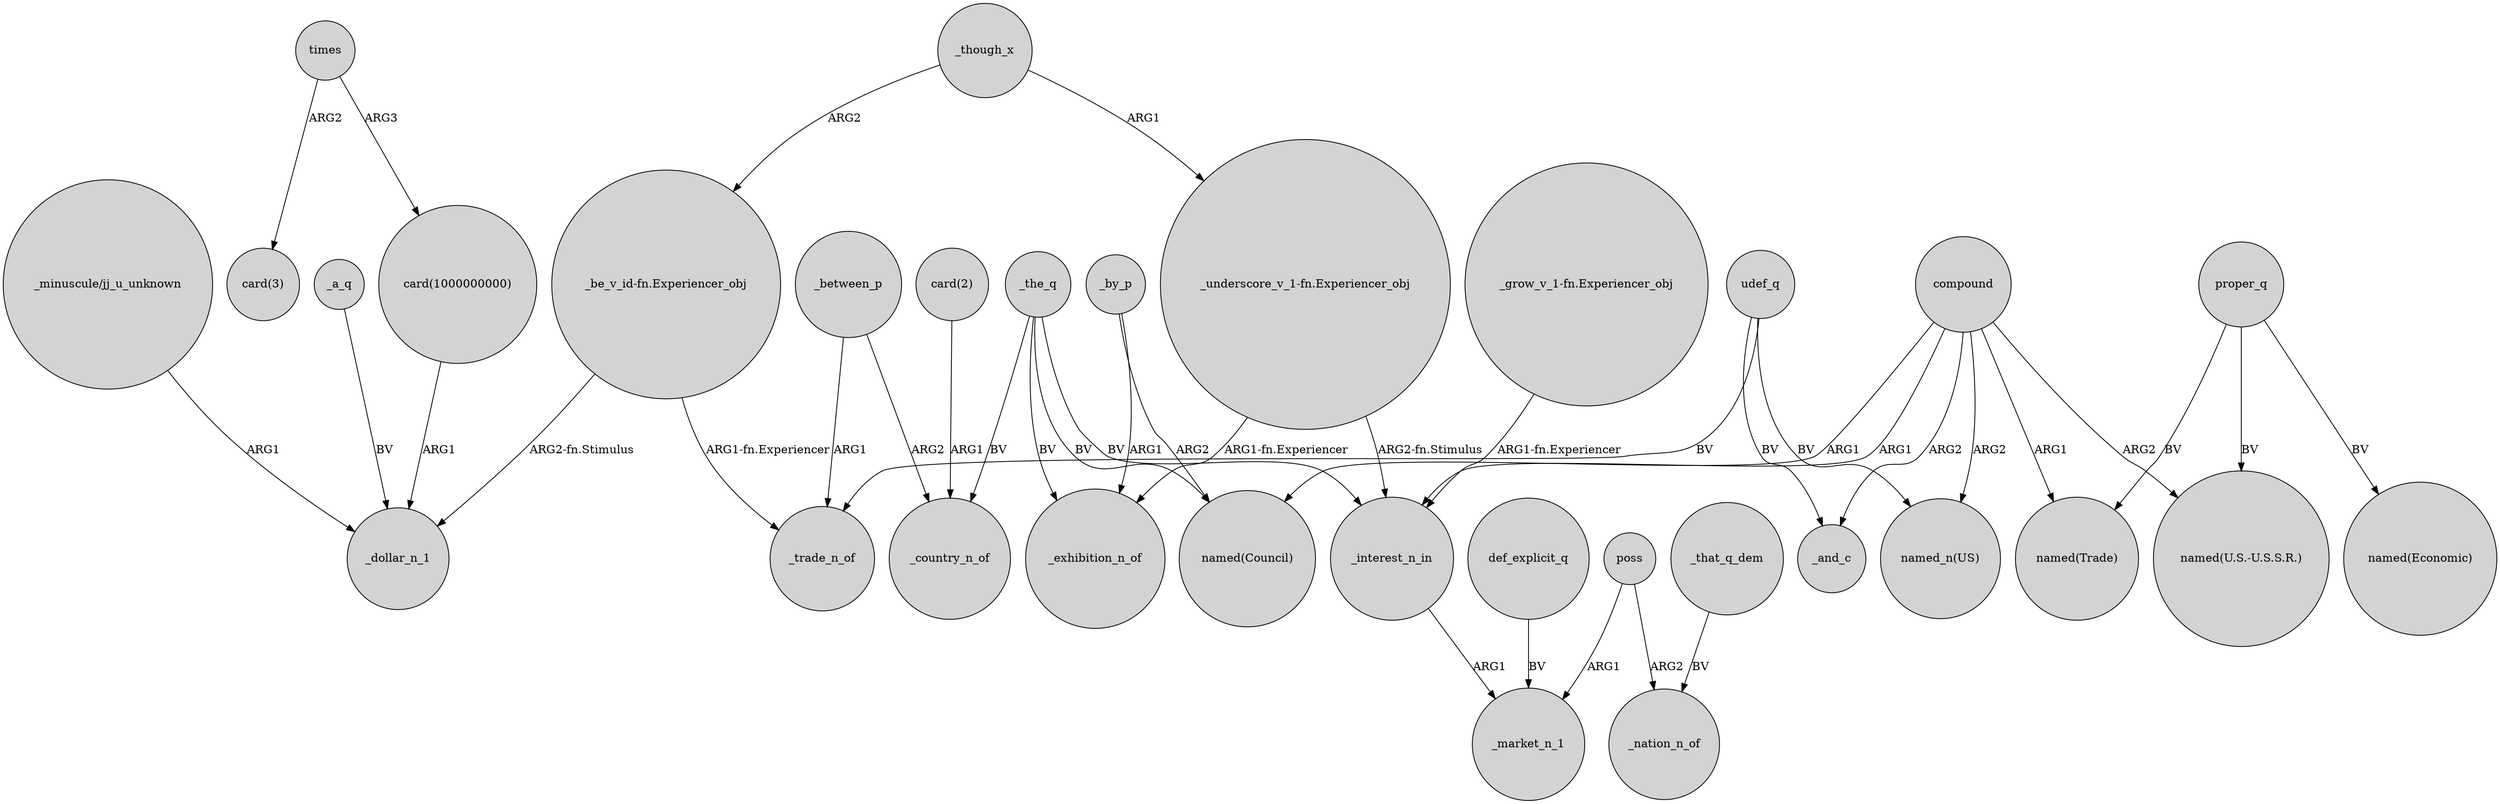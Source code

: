 digraph {
	node [shape=circle style=filled]
	"_minuscule/jj_u_unknown" -> _dollar_n_1 [label=ARG1]
	"card(1000000000)" -> _dollar_n_1 [label=ARG1]
	proper_q -> "named(Economic)" [label=BV]
	_a_q -> _dollar_n_1 [label=BV]
	"card(2)" -> _country_n_of [label=ARG1]
	_by_p -> _exhibition_n_of [label=ARG1]
	_the_q -> _exhibition_n_of [label=BV]
	_between_p -> _country_n_of [label=ARG2]
	compound -> _interest_n_in [label=ARG1]
	times -> "card(3)" [label=ARG2]
	udef_q -> _and_c [label=BV]
	times -> "card(1000000000)" [label=ARG3]
	compound -> _and_c [label=ARG2]
	poss -> _market_n_1 [label=ARG1]
	compound -> "named(Trade)" [label=ARG1]
	proper_q -> "named(U.S.-U.S.S.R.)" [label=BV]
	_by_p -> "named(Council)" [label=ARG2]
	"_grow_v_1-fn.Experiencer_obj" -> _interest_n_in [label="ARG1-fn.Experiencer"]
	proper_q -> "named(Trade)" [label=BV]
	"_underscore_v_1-fn.Experiencer_obj" -> _interest_n_in [label="ARG2-fn.Stimulus"]
	_the_q -> "named(Council)" [label=BV]
	def_explicit_q -> _market_n_1 [label=BV]
	_the_q -> _interest_n_in [label=BV]
	_the_q -> _country_n_of [label=BV]
	poss -> _nation_n_of [label=ARG2]
	_that_q_dem -> _nation_n_of [label=BV]
	udef_q -> _trade_n_of [label=BV]
	_interest_n_in -> _market_n_1 [label=ARG1]
	compound -> "named(U.S.-U.S.S.R.)" [label=ARG2]
	compound -> "named(Council)" [label=ARG1]
	"_be_v_id-fn.Experiencer_obj" -> _dollar_n_1 [label="ARG2-fn.Stimulus"]
	_though_x -> "_underscore_v_1-fn.Experiencer_obj" [label=ARG1]
	"_underscore_v_1-fn.Experiencer_obj" -> _exhibition_n_of [label="ARG1-fn.Experiencer"]
	_though_x -> "_be_v_id-fn.Experiencer_obj" [label=ARG2]
	_between_p -> _trade_n_of [label=ARG1]
	compound -> "named_n(US)" [label=ARG2]
	udef_q -> "named_n(US)" [label=BV]
	"_be_v_id-fn.Experiencer_obj" -> _trade_n_of [label="ARG1-fn.Experiencer"]
}
